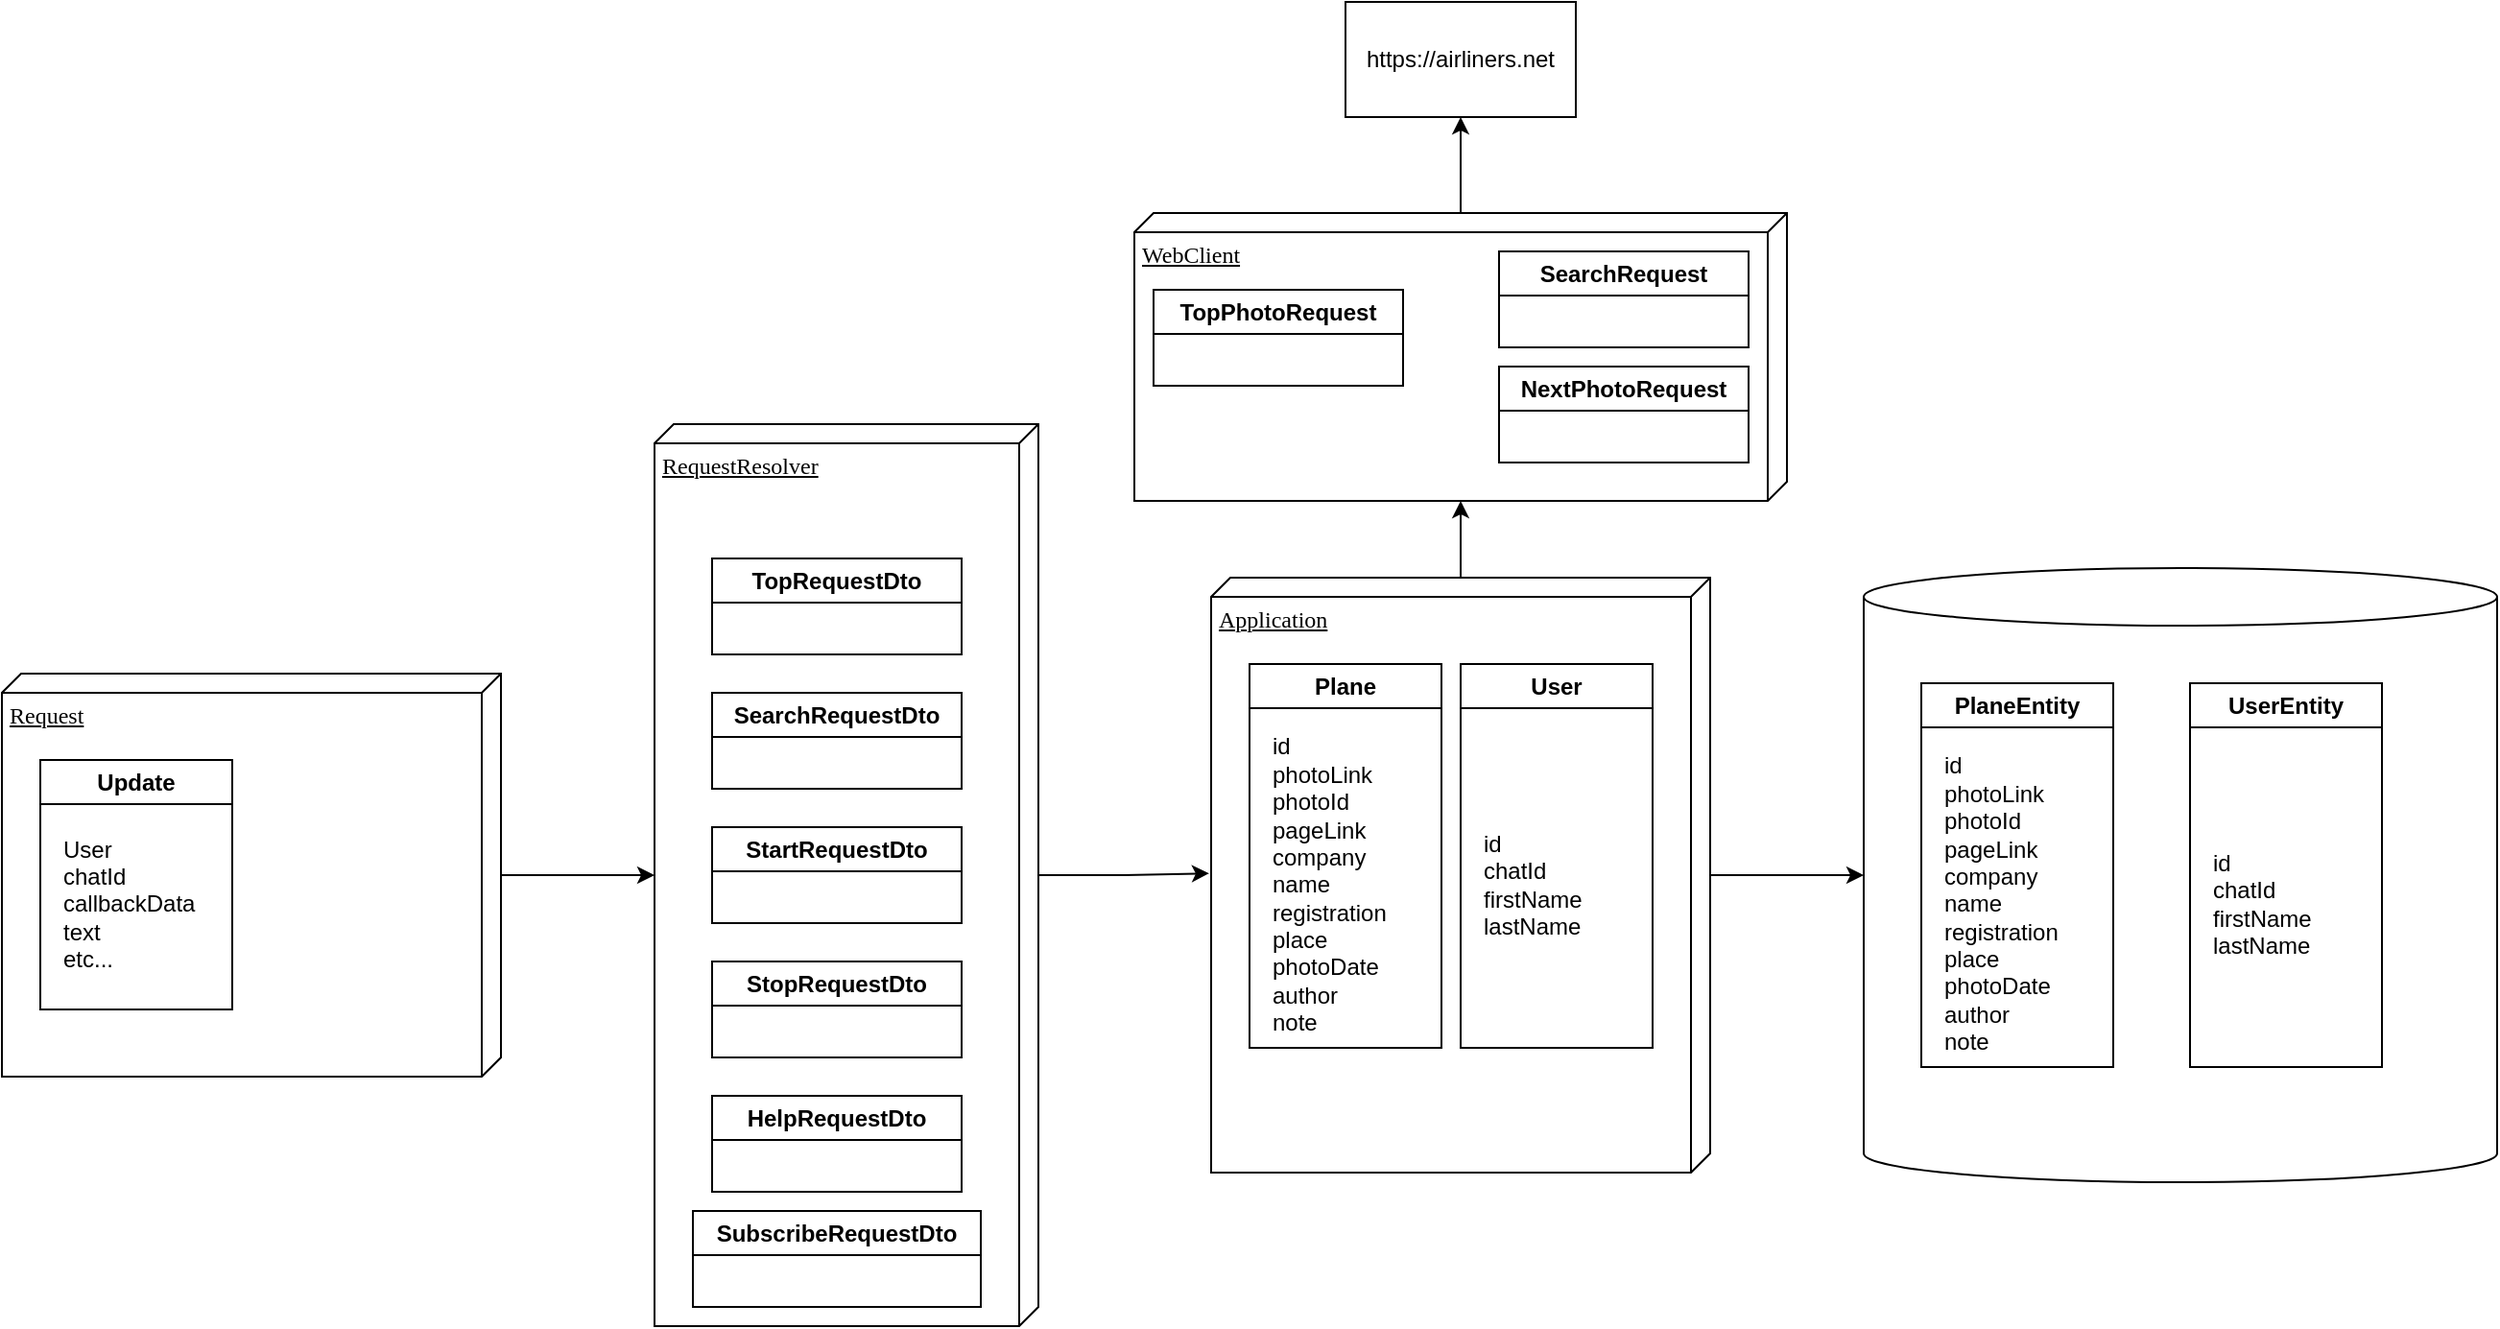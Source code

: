 <mxfile version="24.9.3">
  <diagram name="Page-1" id="5f0bae14-7c28-e335-631c-24af17079c00">
    <mxGraphModel dx="2486" dy="767" grid="1" gridSize="10" guides="1" tooltips="1" connect="1" arrows="1" fold="1" page="1" pageScale="1" pageWidth="1100" pageHeight="850" background="none" math="0" shadow="0">
      <root>
        <mxCell id="0" />
        <mxCell id="1" parent="0" />
        <mxCell id="39150e848f15840c-1" value="RequestResolver" style="verticalAlign=top;align=left;spacingTop=8;spacingLeft=2;spacingRight=12;shape=cube;size=10;direction=south;fontStyle=4;html=1;rounded=0;shadow=0;comic=0;labelBackgroundColor=none;strokeWidth=1;fontFamily=Verdana;fontSize=12" parent="1" vertex="1">
          <mxGeometry x="120" y="300" width="200" height="470" as="geometry" />
        </mxCell>
        <mxCell id="4jsjsGIziT6Rr4DZh8Uu-12" value="" style="group" parent="1" vertex="1" connectable="0">
          <mxGeometry x="750" y="375" width="330" height="320" as="geometry" />
        </mxCell>
        <mxCell id="4jsjsGIziT6Rr4DZh8Uu-7" value="" style="shape=cylinder3;whiteSpace=wrap;html=1;boundedLbl=1;backgroundOutline=1;size=15;align=left;" parent="4jsjsGIziT6Rr4DZh8Uu-12" vertex="1">
          <mxGeometry width="330" height="320" as="geometry" />
        </mxCell>
        <mxCell id="4jsjsGIziT6Rr4DZh8Uu-8" value="PlaneEntity" style="swimlane;whiteSpace=wrap;html=1;startSize=23;align=center;" parent="4jsjsGIziT6Rr4DZh8Uu-12" vertex="1">
          <mxGeometry x="30" y="60" width="100" height="200" as="geometry">
            <mxRectangle x="400" y="385" width="70" height="30" as="alternateBounds" />
          </mxGeometry>
        </mxCell>
        <mxCell id="4jsjsGIziT6Rr4DZh8Uu-9" value="&lt;div&gt;id&lt;/div&gt;&lt;div&gt;photoLink&lt;/div&gt;&lt;div&gt;photoId&lt;/div&gt;&lt;div&gt;pageLink&lt;/div&gt;&lt;div&gt;company&lt;/div&gt;&lt;div&gt;name&lt;/div&gt;&lt;div&gt;registration&lt;/div&gt;&lt;div&gt;place&lt;/div&gt;&lt;div&gt;photoDate&lt;/div&gt;&lt;div&gt;author&lt;/div&gt;&lt;div&gt;note&lt;/div&gt;" style="text;html=1;align=left;verticalAlign=middle;whiteSpace=wrap;rounded=0;" parent="4jsjsGIziT6Rr4DZh8Uu-8" vertex="1">
          <mxGeometry x="10" y="30" width="80" height="170" as="geometry" />
        </mxCell>
        <mxCell id="4jsjsGIziT6Rr4DZh8Uu-10" value="UserEntity" style="swimlane;whiteSpace=wrap;html=1;startSize=23;align=center;" parent="4jsjsGIziT6Rr4DZh8Uu-12" vertex="1">
          <mxGeometry x="170" y="60" width="100" height="200" as="geometry">
            <mxRectangle x="170" y="60" width="70" height="30" as="alternateBounds" />
          </mxGeometry>
        </mxCell>
        <mxCell id="4jsjsGIziT6Rr4DZh8Uu-11" value="&lt;div&gt;id&lt;/div&gt;&lt;div&gt;chatId&lt;/div&gt;&lt;div&gt;firstName&lt;/div&gt;&lt;div&gt;lastName&lt;/div&gt;" style="text;html=1;align=left;verticalAlign=middle;whiteSpace=wrap;rounded=0;" parent="4jsjsGIziT6Rr4DZh8Uu-10" vertex="1">
          <mxGeometry x="10" y="30" width="80" height="170" as="geometry" />
        </mxCell>
        <mxCell id="4jsjsGIziT6Rr4DZh8Uu-13" value="" style="group" parent="1" vertex="1" connectable="0">
          <mxGeometry x="410" y="380" width="260" height="310" as="geometry" />
        </mxCell>
        <mxCell id="39150e848f15840c-3" value="Application" style="verticalAlign=top;align=left;spacingTop=8;spacingLeft=2;spacingRight=12;shape=cube;size=10;direction=south;fontStyle=4;html=1;rounded=0;shadow=0;comic=0;labelBackgroundColor=none;strokeWidth=1;fontFamily=Verdana;fontSize=12" parent="4jsjsGIziT6Rr4DZh8Uu-13" vertex="1">
          <mxGeometry width="260" height="310" as="geometry" />
        </mxCell>
        <mxCell id="4jsjsGIziT6Rr4DZh8Uu-4" value="Plane" style="swimlane;whiteSpace=wrap;html=1;startSize=23;align=center;" parent="4jsjsGIziT6Rr4DZh8Uu-13" vertex="1">
          <mxGeometry x="20" y="45" width="100" height="200" as="geometry">
            <mxRectangle x="400" y="385" width="70" height="30" as="alternateBounds" />
          </mxGeometry>
        </mxCell>
        <mxCell id="4jsjsGIziT6Rr4DZh8Uu-6" value="&lt;div&gt;id&lt;/div&gt;&lt;div&gt;photoLink&lt;/div&gt;&lt;div&gt;photoId&lt;/div&gt;&lt;div&gt;pageLink&lt;/div&gt;&lt;div&gt;company&lt;/div&gt;&lt;div&gt;name&lt;/div&gt;&lt;div&gt;registration&lt;/div&gt;&lt;div&gt;place&lt;/div&gt;&lt;div&gt;photoDate&lt;/div&gt;&lt;div&gt;author&lt;/div&gt;&lt;div&gt;note&lt;/div&gt;" style="text;html=1;align=left;verticalAlign=middle;whiteSpace=wrap;rounded=0;" parent="4jsjsGIziT6Rr4DZh8Uu-4" vertex="1">
          <mxGeometry x="10" y="30" width="80" height="170" as="geometry" />
        </mxCell>
        <mxCell id="nYlj06KsqOuJVoPxgXkc-2" value="User" style="swimlane;whiteSpace=wrap;html=1;startSize=23;align=center;" vertex="1" parent="4jsjsGIziT6Rr4DZh8Uu-13">
          <mxGeometry x="130" y="45" width="100" height="200" as="geometry">
            <mxRectangle x="170" y="60" width="70" height="30" as="alternateBounds" />
          </mxGeometry>
        </mxCell>
        <mxCell id="nYlj06KsqOuJVoPxgXkc-3" value="&lt;div&gt;id&lt;/div&gt;&lt;div&gt;chatId&lt;/div&gt;&lt;div&gt;firstName&lt;/div&gt;&lt;div&gt;lastName&lt;/div&gt;" style="text;html=1;align=left;verticalAlign=middle;whiteSpace=wrap;rounded=0;" vertex="1" parent="nYlj06KsqOuJVoPxgXkc-2">
          <mxGeometry x="10" y="30" width="80" height="170" as="geometry" />
        </mxCell>
        <mxCell id="4jsjsGIziT6Rr4DZh8Uu-26" value="StopRequestDto" style="swimlane;whiteSpace=wrap;html=1;" parent="1" vertex="1">
          <mxGeometry x="150" y="580" width="130" height="50" as="geometry" />
        </mxCell>
        <mxCell id="4jsjsGIziT6Rr4DZh8Uu-27" value="StartRequestDto" style="swimlane;whiteSpace=wrap;html=1;" parent="1" vertex="1">
          <mxGeometry x="150" y="510" width="130" height="50" as="geometry" />
        </mxCell>
        <mxCell id="4jsjsGIziT6Rr4DZh8Uu-28" value="HelpRequestDto" style="swimlane;whiteSpace=wrap;html=1;" parent="1" vertex="1">
          <mxGeometry x="150" y="650" width="130" height="50" as="geometry" />
        </mxCell>
        <mxCell id="4jsjsGIziT6Rr4DZh8Uu-29" value="SearchRequestDto" style="swimlane;whiteSpace=wrap;html=1;" parent="1" vertex="1">
          <mxGeometry x="150" y="440" width="130" height="50" as="geometry" />
        </mxCell>
        <mxCell id="4jsjsGIziT6Rr4DZh8Uu-32" value="TopRequestDto" style="swimlane;whiteSpace=wrap;html=1;" parent="1" vertex="1">
          <mxGeometry x="150" y="370" width="130" height="50" as="geometry" />
        </mxCell>
        <mxCell id="4jsjsGIziT6Rr4DZh8Uu-40" style="edgeStyle=orthogonalEdgeStyle;rounded=0;orthogonalLoop=1;jettySize=auto;html=1;entryX=0.497;entryY=1.004;entryDx=0;entryDy=0;entryPerimeter=0;" parent="1" source="39150e848f15840c-1" target="39150e848f15840c-3" edge="1">
          <mxGeometry relative="1" as="geometry" />
        </mxCell>
        <mxCell id="4jsjsGIziT6Rr4DZh8Uu-41" style="edgeStyle=orthogonalEdgeStyle;rounded=0;orthogonalLoop=1;jettySize=auto;html=1;entryX=0;entryY=0.5;entryDx=0;entryDy=0;entryPerimeter=0;" parent="1" source="39150e848f15840c-3" target="4jsjsGIziT6Rr4DZh8Uu-7" edge="1">
          <mxGeometry relative="1" as="geometry" />
        </mxCell>
        <mxCell id="4jsjsGIziT6Rr4DZh8Uu-42" value="https://airliners.net" style="rounded=0;whiteSpace=wrap;html=1;" parent="1" vertex="1">
          <mxGeometry x="480" y="80" width="120" height="60" as="geometry" />
        </mxCell>
        <mxCell id="4jsjsGIziT6Rr4DZh8Uu-49" value="" style="edgeStyle=orthogonalEdgeStyle;rounded=0;orthogonalLoop=1;jettySize=auto;html=1;" parent="1" source="4jsjsGIziT6Rr4DZh8Uu-44" target="4jsjsGIziT6Rr4DZh8Uu-42" edge="1">
          <mxGeometry relative="1" as="geometry" />
        </mxCell>
        <mxCell id="4jsjsGIziT6Rr4DZh8Uu-44" value="WebClient" style="verticalAlign=top;align=left;spacingTop=8;spacingLeft=2;spacingRight=12;shape=cube;size=10;direction=south;fontStyle=4;html=1;rounded=0;shadow=0;comic=0;labelBackgroundColor=none;strokeWidth=1;fontFamily=Verdana;fontSize=12" parent="1" vertex="1">
          <mxGeometry x="370" y="190" width="340" height="150" as="geometry" />
        </mxCell>
        <mxCell id="4jsjsGIziT6Rr4DZh8Uu-48" value="" style="edgeStyle=orthogonalEdgeStyle;rounded=0;orthogonalLoop=1;jettySize=auto;html=1;" parent="1" source="39150e848f15840c-3" target="4jsjsGIziT6Rr4DZh8Uu-44" edge="1">
          <mxGeometry relative="1" as="geometry" />
        </mxCell>
        <mxCell id="4jsjsGIziT6Rr4DZh8Uu-50" value="TopPhotoRequest" style="swimlane;whiteSpace=wrap;html=1;" parent="1" vertex="1">
          <mxGeometry x="380" y="230" width="130" height="50" as="geometry" />
        </mxCell>
        <mxCell id="4jsjsGIziT6Rr4DZh8Uu-51" value="SearchRequest" style="swimlane;whiteSpace=wrap;html=1;" parent="1" vertex="1">
          <mxGeometry x="560" y="210" width="130" height="50" as="geometry" />
        </mxCell>
        <mxCell id="4jsjsGIziT6Rr4DZh8Uu-52" value="NextPhotoRequest" style="swimlane;whiteSpace=wrap;html=1;" parent="1" vertex="1">
          <mxGeometry x="560" y="270" width="130" height="50" as="geometry" />
        </mxCell>
        <mxCell id="4jsjsGIziT6Rr4DZh8Uu-55" value="" style="group" parent="1" vertex="1" connectable="0">
          <mxGeometry x="-220" y="430" width="260" height="210" as="geometry" />
        </mxCell>
        <mxCell id="4jsjsGIziT6Rr4DZh8Uu-56" value="Request" style="verticalAlign=top;align=left;spacingTop=8;spacingLeft=2;spacingRight=12;shape=cube;size=10;direction=south;fontStyle=4;html=1;rounded=0;shadow=0;comic=0;labelBackgroundColor=none;strokeWidth=1;fontFamily=Verdana;fontSize=12" parent="4jsjsGIziT6Rr4DZh8Uu-55" vertex="1">
          <mxGeometry width="260" height="210.0" as="geometry" />
        </mxCell>
        <mxCell id="4jsjsGIziT6Rr4DZh8Uu-57" value="Update" style="swimlane;whiteSpace=wrap;html=1;startSize=23;align=center;" parent="4jsjsGIziT6Rr4DZh8Uu-55" vertex="1">
          <mxGeometry x="20" y="45" width="100" height="130" as="geometry">
            <mxRectangle x="400" y="385" width="70" height="30" as="alternateBounds" />
          </mxGeometry>
        </mxCell>
        <mxCell id="4jsjsGIziT6Rr4DZh8Uu-58" value="&lt;div&gt;User&lt;/div&gt;&lt;div&gt;chatId&lt;/div&gt;&lt;div&gt;callbackData&lt;/div&gt;&lt;div&gt;text&lt;/div&gt;&lt;div&gt;etc...&lt;/div&gt;" style="text;html=1;align=left;verticalAlign=middle;whiteSpace=wrap;rounded=0;" parent="4jsjsGIziT6Rr4DZh8Uu-57" vertex="1">
          <mxGeometry x="10" y="47.903" width="80" height="54.194" as="geometry" />
        </mxCell>
        <mxCell id="4jsjsGIziT6Rr4DZh8Uu-59" value="" style="edgeStyle=orthogonalEdgeStyle;rounded=0;orthogonalLoop=1;jettySize=auto;html=1;" parent="1" source="4jsjsGIziT6Rr4DZh8Uu-56" target="39150e848f15840c-1" edge="1">
          <mxGeometry relative="1" as="geometry" />
        </mxCell>
        <mxCell id="nYlj06KsqOuJVoPxgXkc-1" value="SubscribeRequestDto" style="swimlane;whiteSpace=wrap;html=1;" vertex="1" parent="1">
          <mxGeometry x="140" y="710" width="150" height="50" as="geometry" />
        </mxCell>
      </root>
    </mxGraphModel>
  </diagram>
</mxfile>
